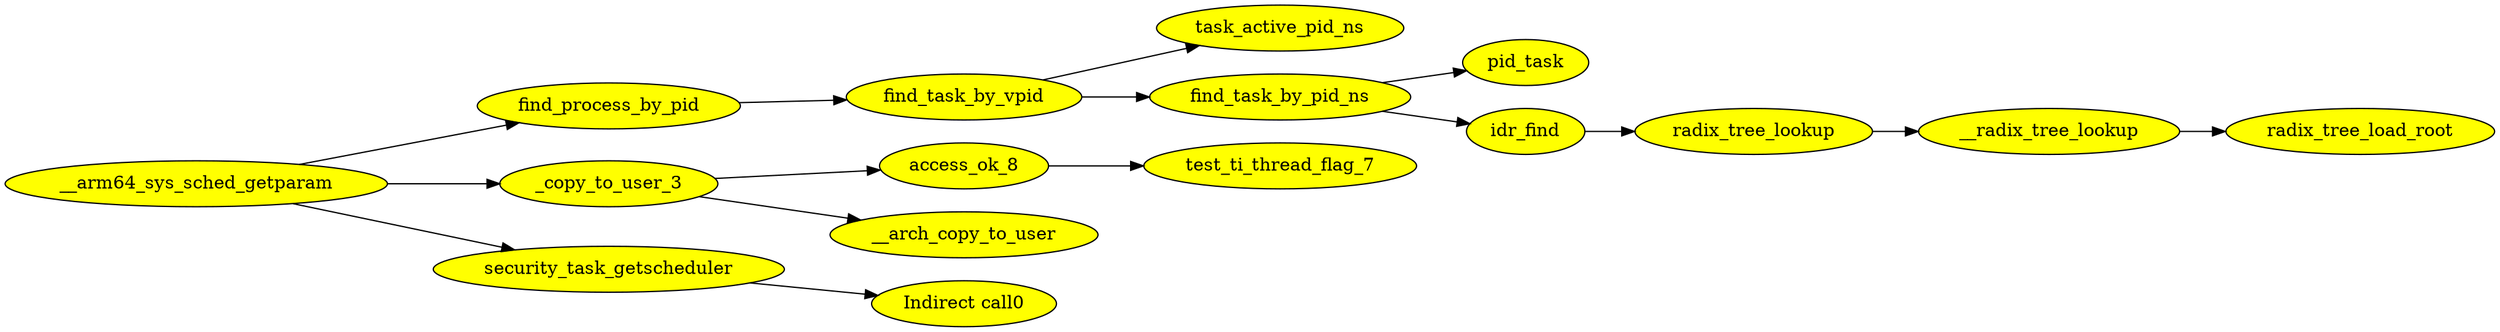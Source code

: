 digraph G {
rankdir=LR; node [style=filled fillcolor=yellow]
"__arm64_sys_sched_getparam"->"find_process_by_pid" [ edgeid = "1"]; 
"find_process_by_pid"->"find_task_by_vpid" [ edgeid = "2"]; 
"find_task_by_vpid"->"task_active_pid_ns" [ edgeid = "3"]; 
"find_task_by_vpid"->"find_task_by_pid_ns" [ edgeid = "4"]; 
"find_task_by_pid_ns"->"pid_task" [ edgeid = "5"]; 
"find_task_by_pid_ns"->"idr_find" [ edgeid = "6"]; 
"idr_find"->"radix_tree_lookup" [ edgeid = "7"]; 
"radix_tree_lookup"->"__radix_tree_lookup" [ edgeid = "8"]; 
"__radix_tree_lookup"->"radix_tree_load_root" [ edgeid = "9"]; 
"__arm64_sys_sched_getparam"->"_copy_to_user_3" [ edgeid = "10"]; 
"_copy_to_user_3"->"access_ok_8" [ edgeid = "11"]; 
"access_ok_8"->"test_ti_thread_flag_7" [ edgeid = "12"]; 
"_copy_to_user_3"->"__arch_copy_to_user" [ edgeid = "13"]; 
"__arm64_sys_sched_getparam"->"security_task_getscheduler" [ edgeid = "14"]; 
"security_task_getscheduler"->"Indirect call0" [ edgeid = "15"]; 
}
